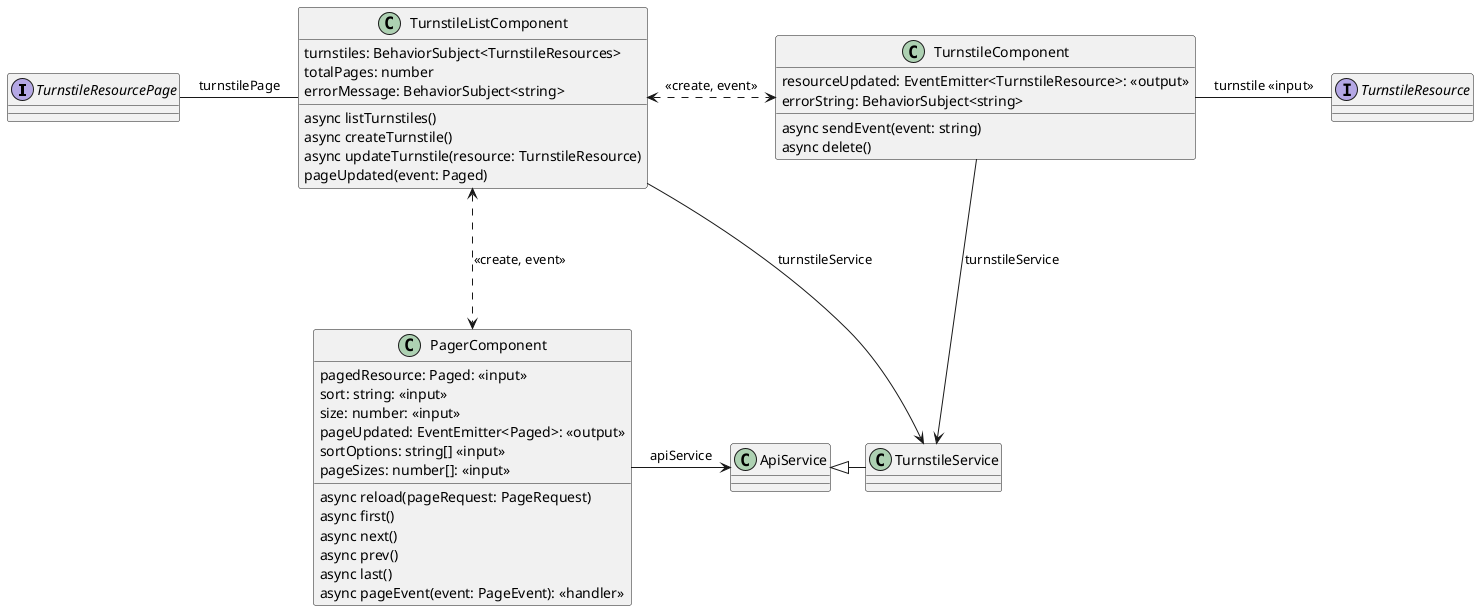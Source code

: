 @startuml

interface TurnstileResourcePage
interface TurnstileResource

class TurnstileListComponent {
    turnstiles: BehaviorSubject<TurnstileResources>
    totalPages: number
    errorMessage: BehaviorSubject<string>
    async listTurnstiles()
    async createTurnstile()
    async updateTurnstile(resource: TurnstileResource)
    pageUpdated(event: Paged)
}
TurnstileListComponent -left- TurnstileResourcePage: turnstilePage

class TurnstileComponent {
    resourceUpdated: EventEmitter<TurnstileResource>: <<output>>
    errorString: BehaviorSubject<string>
    async sendEvent(event: string)
    async delete()
}
TurnstileComponent -right- TurnstileResource: turnstile <<input>>
TurnstileListComponent <..right..> TurnstileComponent: <<create, event>>
TurnstileListComponent --> TurnstileService: turnstileService
TurnstileComponent -down--> TurnstileService: turnstileService

class ApiService
class TurnstileService
TurnstileService --left--|> ApiService

class PagerComponent {
    pagedResource: Paged: <<input>>
    sort: string: <<input>>
    size: number: <<input>>
    pageUpdated: EventEmitter<Paged>: <<output>>
    sortOptions: string[] <<input>>
    pageSizes: number[]: <<input>>

    async reload(pageRequest: PageRequest)
    async first()
    async next()
    async prev()
    async last()
    async pageEvent(event: PageEvent): <<handler>>
}

TurnstileListComponent <.down..> PagerComponent: <<create, event>>
PagerComponent -right-> ApiService: apiService

@enduml
